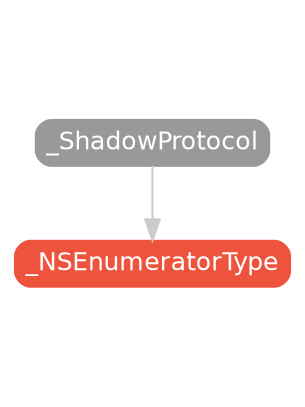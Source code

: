 strict digraph "_NSEnumeratorType - Type Hierarchy - SwiftDoc.org" {
    pad="0.1,0.8"
    node [shape=box, style="filled,rounded", color="#999999", fillcolor="#999999", fontcolor=white, fontname=Helvetica, fontnames="Helvetica,sansserif", fontsize=12, margin="0.07,0.05", height="0.3"]
    edge [color="#cccccc"]
    "_NSEnumeratorType" [URL="/protocol/_NSEnumeratorType/", style="filled,rounded", fillcolor="#ee543d", color="#ee543d"]
    "_ShadowProtocol" [URL="/protocol/_ShadowProtocol/"]    "_ShadowProtocol" -> "_NSEnumeratorType"
    subgraph Types {
        rank = max; 
    }
}